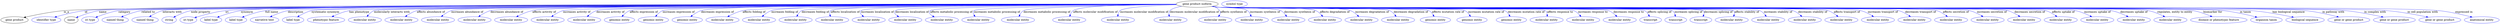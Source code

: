 digraph {
	graph [bb="0,0,10519,122"];
	node [label="\N"];
	"gene product isoform"	 [height=0.5,
		label="gene product isoform",
		pos="5073,104",
		width=2.3819];
	"gene product"	 [height=0.5,
		pos="56.025,18",
		width=1.5563];
	"gene product isoform" -> "gene product"	 [label=is_a,
		lp="287.3,61",
		pos="e,97.194,30.451 4986.9,103.84 4360.2,102.58 518.84,93.87 275.47,68 216.9,61.773 151.21,45.54 107.1,33.246"];
	id	 [color=blue,
		height=0.5,
		label="identifier type",
		pos="189.03,18",
		width=1.652];
	"gene product isoform" -> id	 [color=blue,
		label=id,
		lp="372.47,61",
		pos="e,227.08,31.948 4987.1,103.66 4358.1,101.14 485.06,84.928 366.14,68 321.32,61.621 271.86,46.988 236.63,35.191",
		style=solid];
	name	 [height=0.5,
		pos="296.03,18",
		width=0.81271];
	"gene product isoform" -> name	 [color=blue,
		label=name,
		lp="445.18,61",
		pos="e,318.94,29.662 4987.3,103.71 4363.7,101.57 546.5,87.668 429.71,68 393.58,61.916 354.6,46.183 328.1,33.975",
		style=solid];
	category	 [color=blue,
		height=0.5,
		label="iri type",
		pos="379.03,18",
		width=0.9834];
	"gene product isoform" -> category	 [color=blue,
		label=category,
		lp="537.12,61",
		pos="e,404.39,30.673 4986.8,103.72 4368.4,101.64 627.25,88.241 512.83,68 477.82,61.805 440.05,46.864 413.59,34.917",
		style=solid];
	"related to"	 [color=blue,
		height=0.5,
		label="named thing",
		pos="486.03,18",
		width=1.5019];
	"gene product isoform" -> "related to"	 [color=blue,
		label="related to",
		lp="636.26,61",
		pos="e,515.01,33.378 4987.2,103.75 4377.4,101.94 721.01,90.168 609.55,68 579.7,62.063 547.92,49.027 524.06,37.754",
		style=solid];
	"interacts with"	 [color=blue,
		height=0.5,
		label="named thing",
		pos="612.03,18",
		width=1.5019];
	"gene product isoform" -> "interacts with"	 [color=blue,
		label="interacts with",
		lp="736.93,61",
		pos="e,633.28,34.564 4986.9,103.9 4383.3,103.13 805.54,97.35 698.21,68 677.94,62.456 657.5,50.911 641.61,40.311",
		style=solid];
	"node property"	 [color=blue,
		height=0.5,
		label=string,
		pos="714.03,18",
		width=0.8403];
	"gene product isoform" -> "node property"	 [color=blue,
		label="node property",
		lp="855.1,61",
		pos="e,734.44,31.454 4986.9,103.8 4392.7,102.36 921.1,92.901 815.88,68 789.9,61.851 762.88,48.198 743.2,36.71",
		style=solid];
	iri	 [color=blue,
		height=0.5,
		label="iri type",
		pos="798.03,18",
		width=0.9834];
	"gene product isoform" -> iri	 [color=blue,
		label=iri,
		lp="973.25,61",
		pos="e,825.27,29.821 4986.8,103.84 4414,102.68 1172.8,94.979 966.58,68 909.91,60.584 896.28,53.974 842.03,36 839.63,35.205 837.17,34.343 \
834.71,33.441",
		style=solid];
	synonym	 [color=blue,
		height=0.5,
		label="label type",
		pos="896.03,18",
		width=1.2425];
	"gene product isoform" -> synonym	 [color=blue,
		label=synonym,
		lp="1058.7,61",
		pos="e,924.8,31.819 4987.2,103.64 4411.7,101.17 1133.4,86.31 1032.7,68 998.26,61.742 961.09,47.622 934.21,35.977",
		style=solid];
	"full name"	 [color=blue,
		height=0.5,
		label="label type",
		pos="1003,18",
		width=1.2425];
	"gene product isoform" -> "full name"	 [color=blue,
		label="full name",
		lp="1162.7,61",
		pos="e,1031.4,32.052 4987.1,103.63 4420,101.13 1233.7,86.296 1135.8,68 1102.5,61.777 1066.6,47.798 1040.6,36.199",
		style=solid];
	description	 [color=blue,
		height=0.5,
		label="narrative text",
		pos="1123,18",
		width=1.5834];
	"gene product isoform" -> description	 [color=blue,
		label=description,
		lp="1265.1,61",
		pos="e,1150.1,34.093 4987,103.68 4427.9,101.56 1328.6,88.855 1233.8,68 1207.6,62.231 1180.1,49.853 1159,38.858",
		style=solid];
	"systematic synonym"	 [color=blue,
		height=0.5,
		label="label type",
		pos="1243,18",
		width=1.2425];
	"gene product isoform" -> "systematic synonym"	 [color=blue,
		label="systematic synonym",
		lp="1391,61",
		pos="e,1264.6,34.068 4987,103.76 4436.3,102.12 1424.3,92.1 1333.1,68 1311.8,62.374 1290.1,50.585 1273.4,39.867",
		style=solid];
	"has phenotype"	 [color=blue,
		height=0.5,
		label="phenotypic feature",
		pos="1382,18",
		width=2.1155];
	"gene product isoform" -> "has phenotype"	 [color=blue,
		label="has phenotype",
		lp="1532.3,61",
		pos="e,1410.2,34.827 4987.2,103.63 4451,101.25 1579.6,87.608 1491.5,68 1466.2,62.365 1439.8,50.456 1419.2,39.675",
		style=solid];
	"molecularly interacts with"	 [color=blue,
		height=0.5,
		label="molecular entity",
		pos="1544,18",
		width=1.8837];
	"gene product isoform" -> "molecularly interacts with"	 [color=blue,
		label="molecularly interacts with",
		lp="1670.1,61",
		pos="e,1557.1,35.914 4986.9,103.54 4454.8,100.61 1637.4,84.385 1596.9,68 1584.1,62.847 1572.6,53.031 1563.7,43.452",
		style=solid];
	"affects abundance of"	 [color=blue,
		height=0.5,
		label="molecular entity",
		pos="1698,18",
		width=1.8837];
	"gene product isoform" -> "affects abundance of"	 [color=blue,
		label="affects abundance of",
		lp="1834.8,61",
		pos="e,1718.1,35.273 4987.1,103.71 4476.1,101.92 1855.7,91.57 1776.5,68 1758.4,62.622 1740.5,51.748 1726.4,41.51",
		style=solid];
	"increases abundance of"	 [color=blue,
		height=0.5,
		label="molecular entity",
		pos="1852,18",
		width=1.8837];
	"gene product isoform" -> "increases abundance of"	 [color=blue,
		label="increases abundance of",
		lp="1988.9,61",
		pos="e,1870.2,35.498 4986.9,103.72 4489,101.99 1998.1,92.163 1923.2,68 1906.7,62.678 1890.7,52.068 1878,41.987",
		style=solid];
	"decreases abundance of"	 [color=blue,
		height=0.5,
		label="molecular entity",
		pos="2006,18",
		width=1.8837];
	"gene product isoform" -> "decreases abundance of"	 [color=blue,
		label="decreases abundance of",
		lp="2154.1,61",
		pos="e,2027.1,35.273 4987.2,103.59 4505.6,101.21 2159.4,88.576 2087.9,68 2069,62.572 2050.2,51.543 2035.3,41.221",
		style=solid];
	"affects activity of"	 [color=blue,
		height=0.5,
		label="molecular entity",
		pos="2160,18",
		width=1.8837];
	"gene product isoform" -> "affects activity of"	 [color=blue,
		label="affects activity of",
		lp="2310.9,61",
		pos="e,2185.9,34.798 4987.3,103.42 4523.1,100.23 2329.2,84.305 2261.3,68 2237.9,62.373 2213.6,50.626 2194.7,39.932",
		style=solid];
	"increases activity of"	 [color=blue,
		height=0.5,
		label="molecular entity",
		pos="2314,18",
		width=1.8837];
	"gene product isoform" -> "increases activity of"	 [color=blue,
		label="increases activity of",
		lp="2449,61",
		pos="e,2334,35.256 4987.2,103.49 4536,100.75 2455.7,87.085 2392.1,68 2374.1,62.598 2356.3,51.722 2342.2,41.489",
		style=solid];
	"decreases activity of"	 [color=blue,
		height=0.5,
		label="molecular entity",
		pos="2468,18",
		width=1.8837];
	"gene product isoform" -> "decreases activity of"	 [color=blue,
		label="decreases activity of",
		lp="2591.2,61",
		pos="e,2484.6,35.462 4987.1,103.52 4550.2,100.97 2593,88.437 2533.7,68 2518.3,62.68 2503.6,52.217 2492.1,42.23",
		style=solid];
	"affects expression of"	 [color=blue,
		height=0.5,
		label="genomic entity",
		pos="2617,18",
		width=1.7475];
	"gene product isoform" -> "affects expression of"	 [color=blue,
		label="affects expression of",
		lp="2732.8,61",
		pos="e,2631.3,35.668 4987,103.52 4564.8,101.04 2729.5,89.088 2674.4,68 2660.8,62.764 2648.2,52.698 2638.3,42.963",
		style=solid];
	"increases expression of"	 [color=blue,
		height=0.5,
		label="genomic entity",
		pos="2761,18",
		width=1.7475];
	"gene product isoform" -> "increases expression of"	 [color=blue,
		label="increases expression of",
		lp="2881.9,61",
		pos="e,2774.8,35.9 4987.1,103.45 4580.5,100.77 2867.6,88.294 2816.2,68 2803.1,62.83 2791.2,53.012 2781.8,43.435",
		style=solid];
	"decreases expression of"	 [color=blue,
		height=0.5,
		label="genomic entity",
		pos="2905,18",
		width=1.7475];
	"gene product isoform" -> "decreases expression of"	 [color=blue,
		label="decreases expression of",
		lp="3044.1,61",
		pos="e,2923.4,35.218 4987.2,103.91 4605.4,103.31 3074.9,99.007 2977.9,68 2961,62.598 2944.5,51.871 2931.5,41.733",
		style=solid];
	"affects folding of"	 [color=blue,
		height=0.5,
		label="molecular entity",
		pos="3054,18",
		width=1.8837];
	"gene product isoform" -> "affects folding of"	 [color=blue,
		label="affects folding of",
		lp="3197.1,61",
		pos="e,3078.5,34.995 4987.1,103.5 4625.2,101.25 3238.8,91.158 3148.9,68 3127.1,62.389 3104.7,50.923 3087.2,40.385",
		style=solid];
	"increases folding of"	 [color=blue,
		height=0.5,
		label="molecular entity",
		pos="3208,18",
		width=1.8837];
	"gene product isoform" -> "increases folding of"	 [color=blue,
		label="increases folding of",
		lp="3330.2,61",
		pos="e,3225.1,35.681 4987.1,103.75 4640.1,102.53 3356.3,96.152 3274.6,68 3259.2,62.678 3244.4,52.32 3232.7,42.406",
		style=solid];
	"decreases folding of"	 [color=blue,
		height=0.5,
		label="molecular entity",
		pos="3362,18",
		width=1.8837];
	"gene product isoform" -> "decreases folding of"	 [color=blue,
		label="decreases folding of",
		lp="3464.4,61",
		pos="e,3372.6,35.798 4987.3,103.06 4651.8,99.283 3443.5,84.547 3407.3,68 3395.9,62.809 3386.2,53.255 3378.7,43.878",
		style=solid];
	"affects localization of"	 [color=blue,
		height=0.5,
		label="molecular entity",
		pos="3516,18",
		width=1.8837];
	"gene product isoform" -> "affects localization of"	 [color=blue,
		label="affects localization of",
		lp="3594.5,61",
		pos="e,3517.6,36.319 4987.2,103.3 4667.6,100.52 3563.7,89.378 3534,68 3526.9,62.862 3522.6,54.624 3520,46.304",
		style=solid];
	"increases localization of"	 [color=blue,
		height=0.5,
		label="molecular entity",
		pos="3670,18",
		width=1.8837];
	"gene product isoform" -> "increases localization of"	 [color=blue,
		label="increases localization of",
		lp="3731.7,61",
		pos="e,3661.4,36.008 4987.3,103.41 4685.1,101.13 3686.9,91.79 3663.8,68 3658,62.121 3657.3,53.833 3658.8,45.693",
		style=solid];
	"decreases localization of"	 [color=blue,
		height=0.5,
		label="molecular entity",
		pos="3824,18",
		width=1.8837];
	"gene product isoform" -> "decreases localization of"	 [color=blue,
		label="decreases localization of",
		lp="3876.8,61",
		pos="e,3810.2,35.735 4987.1,103.15 4705.7,100.16 3828,89.168 3807.4,68 3801.3,61.71 3802.1,53.115 3805.5,44.826",
		style=solid];
	"affects metabolic processing of"	 [color=blue,
		height=0.5,
		label="molecular entity",
		pos="3978,18",
		width=1.8837];
	"gene product isoform" -> "affects metabolic processing of"	 [color=blue,
		label="affects metabolic processing of",
		lp="4040.2,61",
		pos="e,3959.7,35.336 4987.2,102.82 4728.1,99.07 3970.7,86.533 3952.7,68 3946,61.081 3948.3,52.036 3953.6,43.544",
		style=solid];
	"increases metabolic processing of"	 [color=blue,
		height=0.5,
		label="molecular entity",
		pos="4132,18",
		width=1.8837];
	"gene product isoform" -> "increases metabolic processing of"	 [color=blue,
		label="increases metabolic processing of",
		lp="4233.3,61",
		pos="e,4129.1,36.343 4987.2,103.67 4762.1,102.39 4169.5,96.359 4138.5,68 4132.5,62.52 4130,54.441 4129.2,46.369",
		style=solid];
	"decreases metabolic processing of"	 [color=blue,
		height=0.5,
		label="molecular entity",
		pos="4314,18",
		width=1.8837];
	"gene product isoform" -> "decreases metabolic processing of"	 [color=blue,
		label="decreases metabolic processing of",
		lp="4440.5,61",
		pos="e,4319.9,35.997 4987.6,101.92 4800.9,97.084 4371.3,84.254 4344.2,68 4335.5,62.805 4329,54.054 4324.3,45.311",
		style=solid];
	"affects molecular modification of"	 [color=blue,
		height=0.5,
		label="molecular entity",
		pos="4528,18",
		width=1.8837];
	"gene product isoform" -> "affects molecular modification of"	 [color=blue,
		label="affects molecular modification of",
		lp="4644,61",
		pos="e,4531.2,36.266 4987.4,102.9 4848.2,100.4 4584.9,92.467 4550.1,68 4542.6,62.75 4537.6,54.373 4534.3,45.965",
		style=solid];
	"increases molecular modification of"	 [color=blue,
		height=0.5,
		label="molecular entity",
		pos="4737,18",
		width=1.8837];
	"gene product isoform" -> "increases molecular modification of"	 [color=blue,
		label="increases molecular modification of",
		lp="4849.1,61",
		pos="e,4736.4,36.334 4989.5,99.681 4899.5,94.252 4766.5,83.701 4748.8,68 4742.6,62.511 4739.4,54.43 4737.7,46.358",
		style=solid];
	"decreases molecular modification of"	 [color=blue,
		height=0.5,
		label="molecular entity",
		pos="4960,18",
		width=1.8837];
	"gene product isoform" -> "decreases molecular modification of"	 [color=blue,
		label="decreases molecular modification of",
		lp="5059.3,61",
		pos="e,4953.8,36.279 5010.8,91.556 4987.2,85.479 4964.4,77.434 4957.5,68 4953,61.839 4951.8,54.006 4952.3,46.378",
		style=solid];
	"affects synthesis of"	 [color=blue,
		height=0.5,
		label="molecular entity",
		pos="5149,18",
		width=1.8837];
	"gene product isoform" -> "affects synthesis of"	 [color=blue,
		label="affects synthesis of",
		lp="5221.6,61",
		pos="e,5161.4,35.805 5134.4,91.263 5146.1,85.991 5156.9,78.538 5164,68 5168.7,61.18 5168.1,52.89 5165.5,45.038",
		style=solid];
	"increases synthesis of"	 [color=blue,
		height=0.5,
		label="molecular entity",
		pos="5303,18",
		width=1.8837];
	"gene product isoform" -> "increases synthesis of"	 [color=blue,
		label="increases synthesis of",
		lp="5351.7,61",
		pos="e,5298.9,35.984 5135.9,91.686 5146.3,89.731 5157,87.772 5167,86 5216.7,77.258 5238.6,98.162 5279,68 5286.5,62.452 5291.7,54.001 \
5295.3,45.618",
		style=solid];
	"decreases synthesis of"	 [color=blue,
		height=0.5,
		label="molecular entity",
		pos="5457,18",
		width=1.8837];
	"gene product isoform" -> "decreases synthesis of"	 [color=blue,
		label="decreases synthesis of",
		lp="5494.8,61",
		pos="e,5447.4,36.029 5133.8,91.288 5144.8,89.289 5156.2,87.418 5167,86 5222,78.771 5366.8,93.523 5416,68 5426.3,62.677 5434.9,53.536 \
5441.6,44.514",
		style=solid];
	"affects degradation of"	 [color=blue,
		height=0.5,
		label="molecular entity",
		pos="5611,18",
		width=1.8837];
	"gene product isoform" -> "affects degradation of"	 [color=blue,
		label="affects degradation of",
		lp="5642.9,61",
		pos="e,5598.8,35.717 5133.3,91.141 5144.4,89.131 5156.1,87.295 5167,86 5210.5,80.866 5520.9,85.69 5561,68 5573.1,62.657 5583.9,52.947 \
5592.3,43.495",
		style=solid];
	"increases degradation of"	 [color=blue,
		height=0.5,
		label="molecular entity",
		pos="5765,18",
		width=1.8837];
	"gene product isoform" -> "increases degradation of"	 [color=blue,
		label="increases degradation of",
		lp="5799,61",
		pos="e,5750.6,35.817 5133,91.074 5144.3,89.058 5156,87.236 5167,86 5226.8,79.324 5652.1,90.122 5708,68 5721.5,62.675 5733.9,52.699 5743.7,\
43.05",
		style=solid];
	"decreases degradation of"	 [color=blue,
		height=0.5,
		label="molecular entity",
		pos="5919,18",
		width=1.8837];
	"gene product isoform" -> "decreases degradation of"	 [color=blue,
		label="decreases degradation of",
		lp="5961.2,61",
		pos="e,5907.5,35.802 5132.7,91.049 5144.1,89.022 5155.9,87.202 5167,86 5244.8,77.614 5799.4,99.598 5871,68 5882.8,62.814 5893.1,53.26 \
5901.1,43.883",
		style=solid];
	"affects mutation rate of"	 [color=blue,
		height=0.5,
		label="genomic entity",
		pos="6072,18",
		width=1.7475];
	"gene product isoform" -> "affects mutation rate of"	 [color=blue,
		label="affects mutation rate of",
		lp="6116,61",
		pos="e,6063.5,36.225 5132.7,91.006 5144.1,88.982 5155.9,87.175 5167,86 5214.9,80.952 5991.1,89.855 6034,68 6044,62.903 6052.1,53.806 \
6058.3,44.756",
		style=solid];
	"increases mutation rate of"	 [color=blue,
		height=0.5,
		label="genomic entity",
		pos="6225,18",
		width=1.7475];
	"gene product isoform" -> "increases mutation rate of"	 [color=blue,
		label="increases mutation rate of",
		lp="6275.1,61",
		pos="e,6215.8,36.263 5132.5,91.023 5143.9,88.984 5155.8,87.167 5167,86 5223.3,80.159 6134.3,92.953 6185,68 6195.3,62.946 6203.8,53.857 \
6210.3,44.802",
		style=solid];
	"decreases mutation rate of"	 [color=blue,
		height=0.5,
		label="genomic entity",
		pos="6386,18",
		width=1.7475];
	"gene product isoform" -> "decreases mutation rate of"	 [color=blue,
		label="decreases mutation rate of",
		lp="6441.3,61",
		pos="e,6378.6,36.209 5132.5,91 5143.9,88.963 5155.8,87.153 5167,86 5199.7,82.644 6322,83.411 6351,68 6360.6,62.936 6368.1,53.97 6373.6,\
45.015",
		style=solid];
	"affects response to"	 [color=blue,
		height=0.5,
		label="molecular entity",
		pos="6535,18",
		width=1.8837];
	"gene product isoform" -> "affects response to"	 [color=blue,
		label="affects response to",
		lp="6582,61",
		pos="e,6534.3,36.293 5132.5,90.983 5143.9,88.948 5155.8,87.142 5167,86 5204.4,82.203 6488.8,90.346 6519,68 6526,62.834 6530,54.589 6532.3,\
46.272",
		style=solid];
	"increases response to"	 [color=blue,
		height=0.5,
		label="molecular entity",
		pos="6689,18",
		width=1.8837];
	"gene product isoform" -> "increases response to"	 [color=blue,
		label="increases response to",
		lp="6719.1,61",
		pos="e,6676.6,35.891 5132.5,90.973 5143.9,88.939 5155.8,87.136 5167,86 5248.3,77.782 6562.6,99.364 6638,68 6650.4,62.87 6661.4,53.193 \
6670,43.708",
		style=solid];
	"decreases response to"	 [color=blue,
		height=0.5,
		label="molecular entity",
		pos="6843,18",
		width=1.8837];
	"gene product isoform" -> "decreases response to"	 [color=blue,
		label="decreases response to",
		lp="6867.3,61",
		pos="e,6827.7,35.708 5132.5,90.964 5143.9,88.93 5155.8,87.13 5167,86 5256.3,77.027 6697.7,98.673 6782,68 6796.4,62.764 6809.9,52.559 \
6820.5,42.726",
		style=solid];
	"affects splicing of"	 [color=blue,
		height=0.5,
		label=transcript,
		pos="6972,18",
		width=1.2084];
	"gene product isoform" -> "affects splicing of"	 [color=blue,
		label="affects splicing of",
		lp="7000.1,61",
		pos="e,6963.2,35.796 5132.5,90.955 5143.9,88.922 5155.8,87.125 5167,86 5215.8,81.12 6887.9,89.464 6932,68 6942.5,62.911 6951.1,53.635 \
6957.6,44.444",
		style=solid];
	"increases splicing of"	 [color=blue,
		height=0.5,
		label=transcript,
		pos="7077,18",
		width=1.2084];
	"gene product isoform" -> "increases splicing of"	 [color=blue,
		label="increases splicing of",
		lp="7123.2,61",
		pos="e,7073.8,36.004 5132.5,90.949 5143.9,88.916 5155.8,87.121 5167,86 5219.2,80.8 7010,96.49 7054,68 7062,62.869 7067.2,54.249 7070.6,\
45.599",
		style=solid];
	"decreases splicing of"	 [color=blue,
		height=0.5,
		label=transcript,
		pos="7182,18",
		width=1.2084];
	"gene product isoform" -> "decreases splicing of"	 [color=blue,
		label="decreases splicing of",
		lp="7249.3,61",
		pos="e,7188.7,36.096 5132.5,90.943 5143.9,88.911 5155.8,87.117 5167,86 5194.9,83.229 7164.3,87.898 7184,68 7189.7,62.273 7191,54.127 \
7190.3,46.068",
		style=solid];
	"affects stability of"	 [color=blue,
		height=0.5,
		label="molecular entity",
		pos="7311,18",
		width=1.8837];
	"gene product isoform" -> "affects stability of"	 [color=blue,
		label="affects stability of",
		lp="7369.4,61",
		pos="e,7317.2,36.101 5132.5,90.938 5143.9,88.907 5155.8,87.114 5167,86 5196.7,83.061 7291,89.155 7312,68 7317.7,62.278 7319.1,54.133 \
7318.6,46.074",
		style=solid];
	"increases stability of"	 [color=blue,
		height=0.5,
		label="molecular entity",
		pos="7465,18",
		width=1.8837];
	"gene product isoform" -> "increases stability of"	 [color=blue,
		label="increases stability of",
		lp="7499.6,61",
		pos="e,7455.5,36.318 5132.5,90.935 5143.9,88.903 5155.8,87.112 5167,86 5229.4,79.829 7367.5,95.043 7424,68 7434.5,63.01 7443.1,53.933 \
7449.8,44.87",
		style=solid];
	"decreases stability of"	 [color=blue,
		height=0.5,
		label="molecular entity",
		pos="7619,18",
		width=1.8837];
	"gene product isoform" -> "decreases stability of"	 [color=blue,
		label="decreases stability of",
		lp="7643.7,61",
		pos="e,7604.6,35.712 5132.5,90.931 5143.9,88.9 5155.8,87.11 5167,86 5233.2,79.469 7498.8,91.395 7561,68 7574.8,62.82 7587.5,52.761 7597.5,\
43.017",
		style=solid];
	"affects transport of"	 [color=blue,
		height=0.5,
		label="molecular entity",
		pos="7773,18",
		width=1.8837];
	"gene product isoform" -> "affects transport of"	 [color=blue,
		label="affects transport of",
		lp="7785.8,61",
		pos="e,7756.1,35.509 5132.2,90.971 5143.7,88.922 5155.7,87.115 5167,86 5237.2,79.089 7639.2,90.46 7706,68 7721.7,62.742 7736.6,52.285 \
7748.5,42.288",
		style=solid];
	"increases transport of"	 [color=blue,
		height=0.5,
		label="molecular entity",
		pos="7927,18",
		width=1.8837];
	"gene product isoform" -> "increases transport of"	 [color=blue,
		label="increases transport of",
		lp="7934.9,61",
		pos="e,7905.4,35.068 5132.2,90.968 5143.7,88.919 5155.7,87.113 5167,86 5241,78.732 7770.4,87.765 7842,68 7861.6,62.594 7881.3,51.452 \
7896.8,41.054",
		style=solid];
	"decreases transport of"	 [color=blue,
		height=0.5,
		label="molecular entity",
		pos="8081,18",
		width=1.8837];
	"gene product isoform" -> "decreases transport of"	 [color=blue,
		label="decreases transport of",
		lp="8092.1,61",
		pos="e,8059.9,35.313 5132.2,90.965 5143.7,88.916 5155.7,87.111 5167,86 5245.3,78.32 7923.4,89.51 7999,68 8017.9,62.626 8036.8,51.602 \
8051.7,41.269",
		style=solid];
	"affects secretion of"	 [color=blue,
		height=0.5,
		label="molecular entity",
		pos="8235,18",
		width=1.8837];
	"gene product isoform" -> "affects secretion of"	 [color=blue,
		label="affects secretion of",
		lp="8240.2,61",
		pos="e,8215.1,35.304 5132.2,90.962 5143.7,88.914 5155.7,87.109 5167,86 5249.7,77.906 8077.4,91.594 8157,68 8175,62.665 8192.8,51.794 \
8206.9,41.548",
		style=solid];
	"increases secretion of"	 [color=blue,
		height=0.5,
		label="molecular entity",
		pos="8389,18",
		width=1.8837];
	"gene product isoform" -> "increases secretion of"	 [color=blue,
		label="increases secretion of",
		lp="8392.3,61",
		pos="e,8365.4,35.089 5132.2,90.959 5143.7,88.911 5155.7,87.108 5167,86 5253.6,77.538 8212.8,89.661 8297,68 8318.3,62.524 8340,51.065 \
8357,40.497",
		style=solid];
	"decreases secretion of"	 [color=blue,
		height=0.5,
		label="molecular entity",
		pos="8543,18",
		width=1.8837];
	"gene product isoform" -> "decreases secretion of"	 [color=blue,
		label="decreases secretion of",
		lp="8550.4,61",
		pos="e,8520.8,35.081 5132.2,90.957 5143.7,88.909 5155.7,87.106 5167,86 5258,77.121 8367.8,91.8 8456,68 8476.2,62.563 8496.5,51.263 8512.5,\
40.779",
		style=solid];
	"affects uptake of"	 [color=blue,
		height=0.5,
		label="molecular entity",
		pos="8697,18",
		width=1.8837];
	"gene product isoform" -> "affects uptake of"	 [color=blue,
		label="affects uptake of",
		lp="8693.5,61",
		pos="e,8676.2,35.318 5132.2,90.954 5143.7,88.907 5155.7,87.105 5167,86 5262.4,76.701 8523.9,94.396 8616,68 8634.8,62.633 8653.4,51.609 \
8668.1,41.275",
		style=solid];
	"increases uptake of"	 [color=blue,
		height=0.5,
		label="molecular entity",
		pos="8851,18",
		width=1.8837];
	"gene product isoform" -> "increases uptake of"	 [color=blue,
		label="increases uptake of",
		lp="8837.7,61",
		pos="e,8824,34.619 5132.2,90.953 5143.7,88.905 5155.7,87.104 5167,86 5265.9,76.366 8647.1,89.789 8744,68 8769,62.385 8795.1,50.351 8815.2,\
39.496",
		style=solid];
	"decreases uptake of"	 [color=blue,
		height=0.5,
		label="molecular entity",
		pos="9005,18",
		width=1.8837];
	"gene product isoform" -> "decreases uptake of"	 [color=blue,
		label="decreases uptake of",
		lp="8990.8,61",
		pos="e,8977.2,34.624 5132.2,90.951 5143.7,88.904 5155.7,87.102 5167,86 5270.1,75.969 8793.9,90.167 8895,68 8920.6,62.393 8947.4,50.359 \
8968.2,39.502",
		style=solid];
	"regulates, entity to entity"	 [color=blue,
		height=0.5,
		label="molecular entity",
		pos="9159,18",
		width=1.8837];
	"gene product isoform" -> "regulates, entity to entity"	 [color=blue,
		label="regulates, entity to entity",
		lp="9160.6,61",
		pos="e,9131.5,34.624 5132.2,90.949 5143.7,88.902 5155.7,87.101 5167,86 5274.4,75.563 8944.7,91.26 9050,68 9075.4,62.393 9102,50.359 9122.5,\
39.503",
		style=solid];
	"biomarker for"	 [color=blue,
		height=0.5,
		label="disease or phenotypic feature",
		pos="9358,18",
		width=3.1523];
	"gene product isoform" -> "biomarker for"	 [color=blue,
		label="biomarker for",
		lp="9318.7,61",
		pos="e,9325.1,35.262 5132.2,90.947 5143.7,88.9 5155.7,87.1 5167,86 5279.5,75.08 9123.2,89.764 9234,68 9262.4,62.439 9292.4,50.481 9315.9,\
39.653",
		style=solid];
	"in taxon"	 [color=blue,
		height=0.5,
		label="organism taxon",
		pos="9554,18",
		width=1.7978];
	"gene product isoform" -> "in taxon"	 [color=blue,
		label="in taxon",
		lp="9453.8,61",
		pos="e,9512.5,31.987 5132.2,90.946 5143.7,88.899 5155.7,87.099 5167,86 5398.9,63.493 9130,97.949 9361,68 9409.9,61.67 9464,46.93 9502.5,\
35.085",
		style=solid];
	"has biological sequence"	 [color=blue,
		height=0.5,
		label="biological sequence",
		pos="9717,18",
		width=2.2247];
	"gene product isoform" -> "has biological sequence"	 [color=blue,
		label="has biological sequence",
		lp="9632.5,61",
		pos="e,9665.7,31.985 5132.2,90.945 5143.7,88.898 5155.7,87.099 5167,86 5644,39.738 9003.5,118.73 9480,68 9540.5,61.559 9608.4,46.424 \
9655.9,34.481",
		style=solid];
	"in pathway with"	 [color=blue,
		height=0.5,
		label="gene or gene product",
		pos="9900,18",
		width=2.3474];
	"gene product isoform" -> "in pathway with"	 [color=blue,
		label="in pathway with",
		lp="9820.1,61",
		pos="e,9853.7,33.19 5132.2,90.943 5143.7,88.897 5155.7,87.098 5167,86 5417.9,61.699 9453,99.734 9703,68 9751.4,61.856 9805,47.76 9844.1,\
36.097",
		style=solid];
	"in complex with"	 [color=blue,
		height=0.5,
		label="gene or gene product",
		pos="10087,18",
		width=2.3474];
	"gene product isoform" -> "in complex with"	 [color=blue,
		label="in complex with",
		lp="9993.5,61",
		pos="e,10037,32.708 5132.2,90.942 5143.7,88.895 5155.7,87.097 5167,86 5427,60.827 9609.5,97.882 9869,68 9923.4,61.736 9984,47.202 10028,\
35.409",
		style=solid];
	"in cell population with"	 [color=blue,
		height=0.5,
		label="gene or gene product",
		pos="10274,18",
		width=2.3474];
	"gene product isoform" -> "in cell population with"	 [color=blue,
		label="in cell population with",
		lp="10190,61",
		pos="e,10223,32.35 5132.2,90.94 5143.7,88.894 5155.7,87.096 5167,86 5436.7,59.914 9773.7,97.314 10043,68 10101,61.65 10167,46.792 10213,\
34.912",
		style=solid];
	"expressed in"	 [color=blue,
		height=0.5,
		label="anatomical entity",
		pos="10448,18",
		width=1.9792];
	"gene product isoform" -> "expressed in"	 [color=blue,
		label="expressed in",
		lp="10361,61",
		pos="e,10405,32.473 5132.2,90.939 5143.7,88.893 5155.7,87.095 5167,86 5448.5,58.791 9976.6,104.6 10257,68 10305,61.769 10358,47.326 10396,\
35.556",
		style=solid];
	"macromolecular machine_name"	 [color=blue,
		height=0.5,
		label="symbol type",
		pos="5230,104",
		width=1.4885];
}

